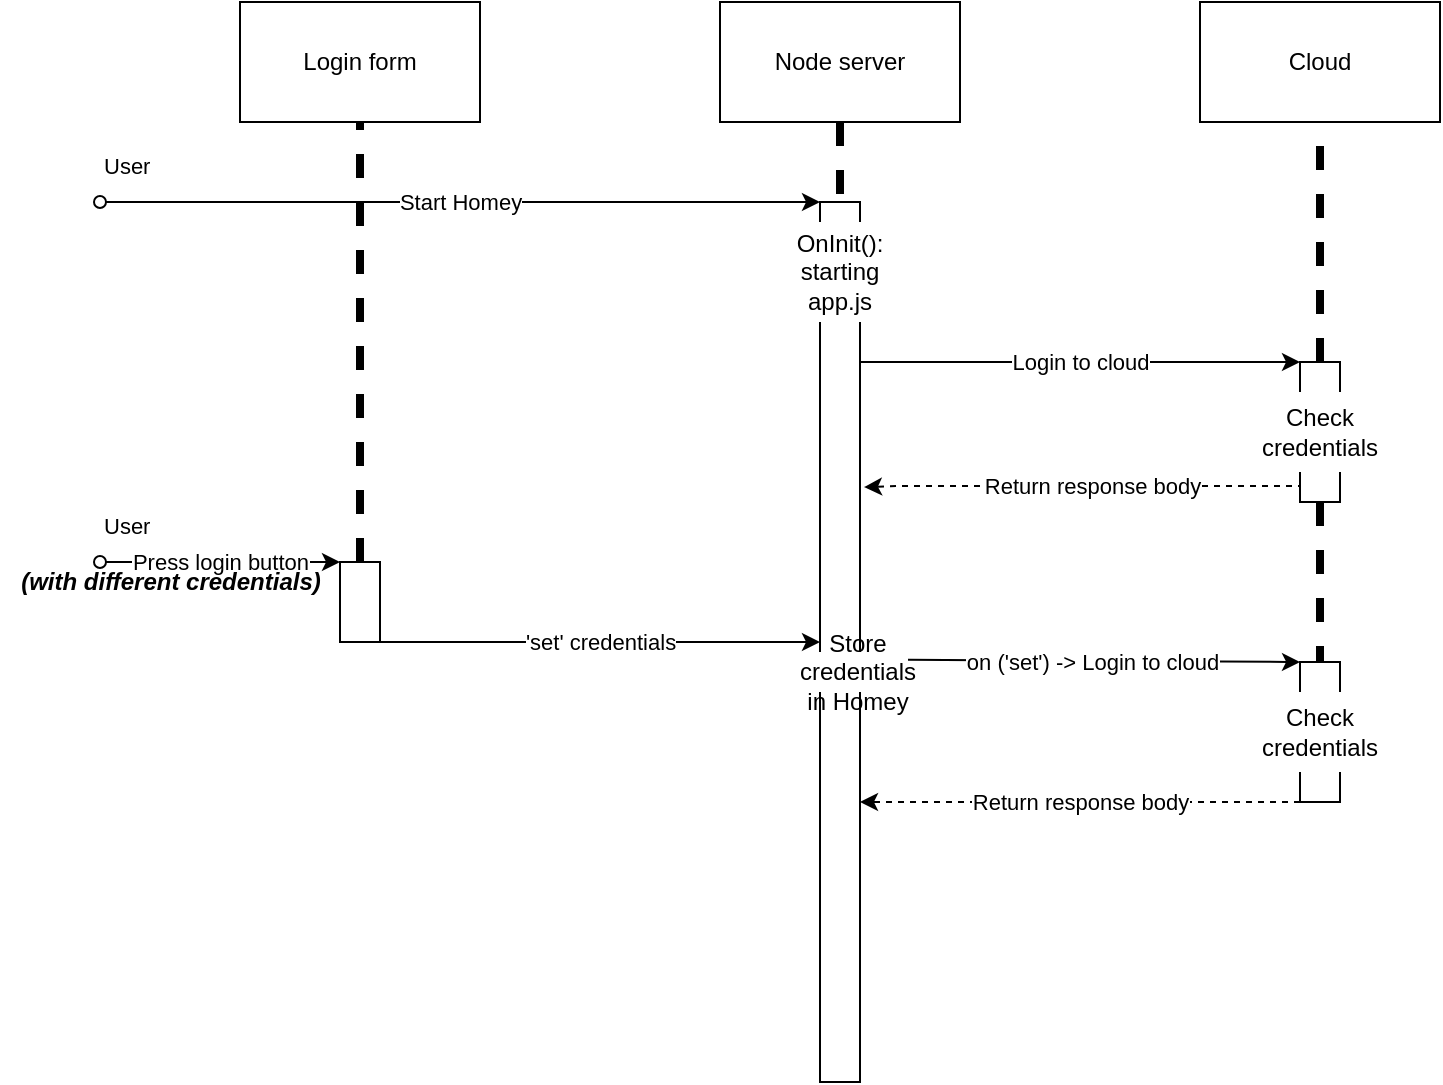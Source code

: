<mxfile version="13.7.8" type="device"><diagram id="8l5D-kAxnWaShZ9Dx6Nm" name="Page-1"><mxGraphModel dx="2249" dy="794" grid="1" gridSize="10" guides="1" tooltips="1" connect="1" arrows="1" fold="1" page="1" pageScale="1" pageWidth="827" pageHeight="1169" math="0" shadow="0"><root><mxCell id="0"/><mxCell id="1" parent="0"/><mxCell id="Ak9lqWgYZfJxuabQcHQI-1" value="Login form" style="rounded=0;whiteSpace=wrap;html=1;" parent="1" vertex="1"><mxGeometry x="80" y="300" width="120" height="60" as="geometry"/></mxCell><mxCell id="Ak9lqWgYZfJxuabQcHQI-2" value="Node server" style="rounded=0;whiteSpace=wrap;html=1;" parent="1" vertex="1"><mxGeometry x="320" y="300" width="120" height="60" as="geometry"/></mxCell><mxCell id="Ak9lqWgYZfJxuabQcHQI-3" value="Cloud" style="rounded=0;whiteSpace=wrap;html=1;" parent="1" vertex="1"><mxGeometry x="560" y="300" width="120" height="60" as="geometry"/></mxCell><mxCell id="Ak9lqWgYZfJxuabQcHQI-28" style="edgeStyle=orthogonalEdgeStyle;rounded=0;orthogonalLoop=1;jettySize=auto;html=1;exitX=0.5;exitY=1;exitDx=0;exitDy=0;entryX=0.5;entryY=0;entryDx=0;entryDy=0;startArrow=none;startFill=0;endArrow=none;endFill=0;dashed=1;strokeWidth=4;" parent="1" source="Ak9lqWgYZfJxuabQcHQI-2" target="Ak9lqWgYZfJxuabQcHQI-24" edge="1"><mxGeometry relative="1" as="geometry"><mxPoint x="380" y="320" as="sourcePoint"/></mxGeometry></mxCell><mxCell id="Ak9lqWgYZfJxuabQcHQI-33" style="edgeStyle=orthogonalEdgeStyle;rounded=0;orthogonalLoop=1;jettySize=auto;html=1;exitX=0;exitY=1;exitDx=0;exitDy=0;startArrow=none;startFill=0;endArrow=classic;endFill=1;strokeWidth=1;dashed=1;entryX=1.1;entryY=0.324;entryDx=0;entryDy=0;entryPerimeter=0;" parent="1" source="Ak9lqWgYZfJxuabQcHQI-6" target="Ak9lqWgYZfJxuabQcHQI-24" edge="1"><mxGeometry relative="1" as="geometry"><mxPoint x="400" y="542" as="targetPoint"/><Array as="points"><mxPoint x="610" y="542"/><mxPoint x="410" y="542"/></Array></mxGeometry></mxCell><mxCell id="Ak9lqWgYZfJxuabQcHQI-34" value="Return response body" style="edgeLabel;html=1;align=center;verticalAlign=middle;resizable=0;points=[];" parent="Ak9lqWgYZfJxuabQcHQI-33" vertex="1" connectable="0"><mxGeometry x="-0.223" y="-3" relative="1" as="geometry"><mxPoint x="-24.48" y="3" as="offset"/></mxGeometry></mxCell><mxCell id="l5KC4T82PZbpkt2fxcq2-23" style="edgeStyle=orthogonalEdgeStyle;rounded=0;orthogonalLoop=1;jettySize=auto;html=1;exitX=0.5;exitY=1;exitDx=0;exitDy=0;entryX=0.5;entryY=0;entryDx=0;entryDy=0;dashed=1;endArrow=none;endFill=0;strokeWidth=4;" parent="1" source="Ak9lqWgYZfJxuabQcHQI-6" target="l5KC4T82PZbpkt2fxcq2-17" edge="1"><mxGeometry relative="1" as="geometry"/></mxCell><mxCell id="Ak9lqWgYZfJxuabQcHQI-6" value="" style="rounded=0;whiteSpace=wrap;html=1;" parent="1" vertex="1"><mxGeometry x="610" y="480" width="20" height="70" as="geometry"/></mxCell><mxCell id="Ak9lqWgYZfJxuabQcHQI-12" value="" style="endArrow=none;html=1;strokeColor=#000000;strokeWidth=4;entryX=0.5;entryY=1;entryDx=0;entryDy=0;exitX=0.5;exitY=0;exitDx=0;exitDy=0;dashed=1;" parent="1" source="l5KC4T82PZbpkt2fxcq2-7" target="Ak9lqWgYZfJxuabQcHQI-1" edge="1"><mxGeometry width="50" height="50" relative="1" as="geometry"><mxPoint x="140" y="200" as="sourcePoint"/><mxPoint x="220" y="160" as="targetPoint"/></mxGeometry></mxCell><mxCell id="Ak9lqWgYZfJxuabQcHQI-13" value="" style="endArrow=none;html=1;strokeColor=#000000;strokeWidth=4;entryX=0.5;entryY=1;entryDx=0;entryDy=0;exitX=0.5;exitY=0;exitDx=0;exitDy=0;dashed=1;" parent="1" source="Ak9lqWgYZfJxuabQcHQI-6" target="Ak9lqWgYZfJxuabQcHQI-3" edge="1"><mxGeometry width="50" height="50" relative="1" as="geometry"><mxPoint x="510" y="220" as="sourcePoint"/><mxPoint x="510" y="140" as="targetPoint"/></mxGeometry></mxCell><mxCell id="Ak9lqWgYZfJxuabQcHQI-17" value="Check credentials" style="text;html=1;strokeColor=none;align=center;verticalAlign=middle;whiteSpace=wrap;rounded=0;fillColor=#ffffff;" parent="1" vertex="1"><mxGeometry x="600" y="495" width="40" height="40" as="geometry"/></mxCell><mxCell id="Ak9lqWgYZfJxuabQcHQI-31" style="edgeStyle=orthogonalEdgeStyle;rounded=0;orthogonalLoop=1;jettySize=auto;html=1;exitX=0.983;exitY=0.185;exitDx=0;exitDy=0;entryX=0;entryY=0;entryDx=0;entryDy=0;startArrow=none;startFill=0;endArrow=classic;endFill=1;strokeWidth=1;exitPerimeter=0;" parent="1" source="Ak9lqWgYZfJxuabQcHQI-24" target="Ak9lqWgYZfJxuabQcHQI-6" edge="1"><mxGeometry relative="1" as="geometry"><Array as="points"><mxPoint x="390" y="480"/></Array></mxGeometry></mxCell><mxCell id="Ak9lqWgYZfJxuabQcHQI-32" value="Login to cloud" style="edgeLabel;html=1;align=center;verticalAlign=middle;resizable=0;points=[];" parent="Ak9lqWgYZfJxuabQcHQI-31" vertex="1" connectable="0"><mxGeometry x="0.455" y="31" relative="1" as="geometry"><mxPoint x="-49.93" y="31" as="offset"/></mxGeometry></mxCell><mxCell id="Ak9lqWgYZfJxuabQcHQI-24" value="" style="rounded=0;whiteSpace=wrap;html=1;" parent="1" vertex="1"><mxGeometry x="370" y="400" width="20" height="440" as="geometry"/></mxCell><mxCell id="Ak9lqWgYZfJxuabQcHQI-25" value="" style="endArrow=classic;html=1;startArrow=oval;startFill=0;entryX=0;entryY=0;entryDx=0;entryDy=0;" parent="1" target="Ak9lqWgYZfJxuabQcHQI-24" edge="1"><mxGeometry relative="1" as="geometry"><mxPoint x="10" y="400" as="sourcePoint"/><mxPoint x="170" y="400" as="targetPoint"/></mxGeometry></mxCell><mxCell id="Ak9lqWgYZfJxuabQcHQI-26" value="Start Homey" style="edgeLabel;resizable=0;html=1;align=center;verticalAlign=middle;" parent="Ak9lqWgYZfJxuabQcHQI-25" connectable="0" vertex="1"><mxGeometry relative="1" as="geometry"/></mxCell><mxCell id="Ak9lqWgYZfJxuabQcHQI-27" value="User" style="edgeLabel;resizable=0;html=1;align=left;verticalAlign=bottom;" parent="Ak9lqWgYZfJxuabQcHQI-25" connectable="0" vertex="1"><mxGeometry x="-1" relative="1" as="geometry"><mxPoint y="-10" as="offset"/></mxGeometry></mxCell><mxCell id="Ak9lqWgYZfJxuabQcHQI-29" value="OnInit(): starting app.js" style="text;html=1;strokeColor=none;align=center;verticalAlign=middle;whiteSpace=wrap;rounded=0;fillColor=#ffffff;" parent="1" vertex="1"><mxGeometry x="355" y="410" width="50" height="50" as="geometry"/></mxCell><mxCell id="l5KC4T82PZbpkt2fxcq2-7" value="" style="rounded=0;whiteSpace=wrap;html=1;" parent="1" vertex="1"><mxGeometry x="130" y="580" width="20" height="40" as="geometry"/></mxCell><mxCell id="l5KC4T82PZbpkt2fxcq2-8" value="" style="endArrow=classic;html=1;entryX=0;entryY=0;entryDx=0;entryDy=0;startArrow=oval;startFill=0;" parent="1" target="l5KC4T82PZbpkt2fxcq2-7" edge="1"><mxGeometry relative="1" as="geometry"><mxPoint x="10" y="580.0" as="sourcePoint"/><mxPoint x="120" y="590" as="targetPoint"/></mxGeometry></mxCell><mxCell id="l5KC4T82PZbpkt2fxcq2-9" value="Press login button" style="edgeLabel;resizable=0;html=1;align=center;verticalAlign=middle;" parent="l5KC4T82PZbpkt2fxcq2-8" connectable="0" vertex="1"><mxGeometry relative="1" as="geometry"/></mxCell><mxCell id="l5KC4T82PZbpkt2fxcq2-10" value="User" style="edgeLabel;resizable=0;html=1;align=left;verticalAlign=bottom;" parent="l5KC4T82PZbpkt2fxcq2-8" connectable="0" vertex="1"><mxGeometry x="-1" relative="1" as="geometry"><mxPoint y="-10" as="offset"/></mxGeometry></mxCell><mxCell id="l5KC4T82PZbpkt2fxcq2-11" value="&lt;i&gt;&lt;b&gt;(with different credentials)&lt;/b&gt;&lt;/i&gt;" style="text;html=1;align=center;verticalAlign=middle;resizable=0;points=[];autosize=1;" parent="1" vertex="1"><mxGeometry x="-40" y="580" width="170" height="20" as="geometry"/></mxCell><mxCell id="l5KC4T82PZbpkt2fxcq2-12" value="" style="endArrow=classic;html=1;exitX=1;exitY=1;exitDx=0;exitDy=0;entryX=0;entryY=0;entryDx=0;entryDy=0;" parent="1" edge="1"><mxGeometry width="50" height="50" relative="1" as="geometry"><mxPoint x="150" y="620.0" as="sourcePoint"/><mxPoint x="370" y="620.0" as="targetPoint"/></mxGeometry></mxCell><mxCell id="l5KC4T82PZbpkt2fxcq2-13" value="'set' credentials" style="edgeLabel;html=1;align=center;verticalAlign=middle;resizable=0;points=[];" parent="l5KC4T82PZbpkt2fxcq2-12" vertex="1" connectable="0"><mxGeometry x="0.141" relative="1" as="geometry"><mxPoint x="-15.7" y="-0.31" as="offset"/></mxGeometry></mxCell><mxCell id="l5KC4T82PZbpkt2fxcq2-15" style="edgeStyle=orthogonalEdgeStyle;rounded=0;orthogonalLoop=1;jettySize=auto;html=1;exitX=0;exitY=1;exitDx=0;exitDy=0;startArrow=none;startFill=0;endArrow=classic;endFill=1;strokeWidth=1;dashed=1;" parent="1" source="l5KC4T82PZbpkt2fxcq2-17" edge="1"><mxGeometry relative="1" as="geometry"><mxPoint x="390" y="700" as="targetPoint"/><Array as="points"><mxPoint x="390" y="700"/></Array></mxGeometry></mxCell><mxCell id="l5KC4T82PZbpkt2fxcq2-16" value="Return response body" style="edgeLabel;html=1;align=center;verticalAlign=middle;resizable=0;points=[];" parent="l5KC4T82PZbpkt2fxcq2-15" vertex="1" connectable="0"><mxGeometry x="-0.223" y="-3" relative="1" as="geometry"><mxPoint x="-24.48" y="3" as="offset"/></mxGeometry></mxCell><mxCell id="l5KC4T82PZbpkt2fxcq2-17" value="" style="rounded=0;whiteSpace=wrap;html=1;" parent="1" vertex="1"><mxGeometry x="610" y="630" width="20" height="70" as="geometry"/></mxCell><mxCell id="l5KC4T82PZbpkt2fxcq2-18" value="Check credentials" style="text;html=1;strokeColor=none;align=center;verticalAlign=middle;whiteSpace=wrap;rounded=0;fillColor=#ffffff;" parent="1" vertex="1"><mxGeometry x="600" y="645" width="40" height="40" as="geometry"/></mxCell><mxCell id="l5KC4T82PZbpkt2fxcq2-20" value="" style="endArrow=classic;html=1;entryX=0;entryY=0;entryDx=0;entryDy=0;exitX=1.3;exitY=0.52;exitDx=0;exitDy=0;exitPerimeter=0;" parent="1" target="l5KC4T82PZbpkt2fxcq2-17" edge="1" source="Ak9lqWgYZfJxuabQcHQI-24"><mxGeometry width="50" height="50" relative="1" as="geometry"><mxPoint x="392" y="700" as="sourcePoint"/><mxPoint x="480" y="710" as="targetPoint"/></mxGeometry></mxCell><mxCell id="l5KC4T82PZbpkt2fxcq2-21" value="on ('set') -&amp;gt; Login to cloud" style="edgeLabel;html=1;align=center;verticalAlign=middle;resizable=0;points=[];" parent="l5KC4T82PZbpkt2fxcq2-20" vertex="1" connectable="0"><mxGeometry x="-0.237" y="-2" relative="1" as="geometry"><mxPoint x="28.57" y="-2" as="offset"/></mxGeometry></mxCell><mxCell id="l5KC4T82PZbpkt2fxcq2-24" value="Store credentials in Homey" style="text;html=1;strokeColor=none;align=center;verticalAlign=middle;whiteSpace=wrap;rounded=0;fillColor=#ffffff;" parent="1" vertex="1"><mxGeometry x="364" y="625" width="50" height="20" as="geometry"/></mxCell></root></mxGraphModel></diagram></mxfile>